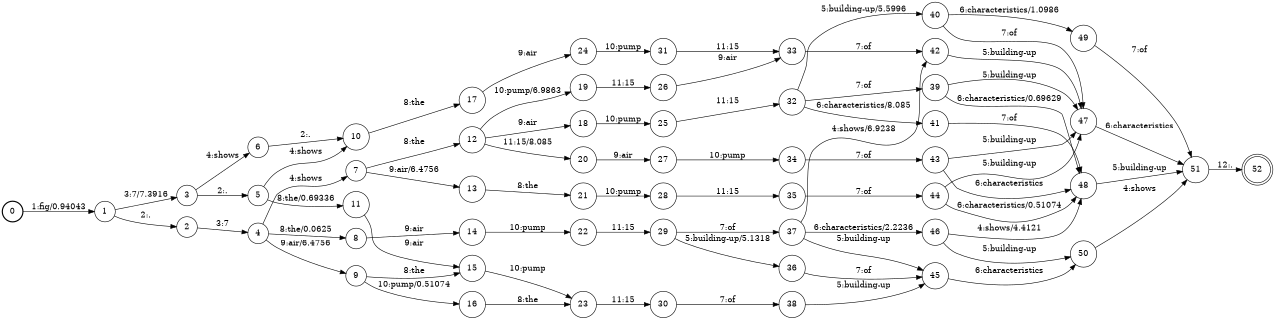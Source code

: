digraph FST {
rankdir = LR;
size = "8.5,11";
label = "";
center = 1;
orientation = Portrait;
ranksep = "0.4";
nodesep = "0.25";
0 [label = "0", shape = circle, style = bold, fontsize = 14]
	0 -> 1 [label = "1:fig/0.94043", fontsize = 14];
1 [label = "1", shape = circle, style = solid, fontsize = 14]
	1 -> 2 [label = "2:.", fontsize = 14];
	1 -> 3 [label = "3:7/7.3916", fontsize = 14];
2 [label = "2", shape = circle, style = solid, fontsize = 14]
	2 -> 4 [label = "3:7", fontsize = 14];
3 [label = "3", shape = circle, style = solid, fontsize = 14]
	3 -> 5 [label = "2:.", fontsize = 14];
	3 -> 6 [label = "4:shows", fontsize = 14];
4 [label = "4", shape = circle, style = solid, fontsize = 14]
	4 -> 7 [label = "4:shows", fontsize = 14];
	4 -> 8 [label = "8:the/0.0625", fontsize = 14];
	4 -> 9 [label = "9:air/6.4756", fontsize = 14];
5 [label = "5", shape = circle, style = solid, fontsize = 14]
	5 -> 10 [label = "4:shows", fontsize = 14];
	5 -> 11 [label = "8:the/0.69336", fontsize = 14];
6 [label = "6", shape = circle, style = solid, fontsize = 14]
	6 -> 10 [label = "2:.", fontsize = 14];
7 [label = "7", shape = circle, style = solid, fontsize = 14]
	7 -> 12 [label = "8:the", fontsize = 14];
	7 -> 13 [label = "9:air/6.4756", fontsize = 14];
8 [label = "8", shape = circle, style = solid, fontsize = 14]
	8 -> 14 [label = "9:air", fontsize = 14];
9 [label = "9", shape = circle, style = solid, fontsize = 14]
	9 -> 15 [label = "8:the", fontsize = 14];
	9 -> 16 [label = "10:pump/0.51074", fontsize = 14];
10 [label = "10", shape = circle, style = solid, fontsize = 14]
	10 -> 17 [label = "8:the", fontsize = 14];
11 [label = "11", shape = circle, style = solid, fontsize = 14]
	11 -> 15 [label = "9:air", fontsize = 14];
12 [label = "12", shape = circle, style = solid, fontsize = 14]
	12 -> 18 [label = "9:air", fontsize = 14];
	12 -> 19 [label = "10:pump/6.9863", fontsize = 14];
	12 -> 20 [label = "11:15/8.085", fontsize = 14];
13 [label = "13", shape = circle, style = solid, fontsize = 14]
	13 -> 21 [label = "8:the", fontsize = 14];
14 [label = "14", shape = circle, style = solid, fontsize = 14]
	14 -> 22 [label = "10:pump", fontsize = 14];
15 [label = "15", shape = circle, style = solid, fontsize = 14]
	15 -> 23 [label = "10:pump", fontsize = 14];
16 [label = "16", shape = circle, style = solid, fontsize = 14]
	16 -> 23 [label = "8:the", fontsize = 14];
17 [label = "17", shape = circle, style = solid, fontsize = 14]
	17 -> 24 [label = "9:air", fontsize = 14];
18 [label = "18", shape = circle, style = solid, fontsize = 14]
	18 -> 25 [label = "10:pump", fontsize = 14];
19 [label = "19", shape = circle, style = solid, fontsize = 14]
	19 -> 26 [label = "11:15", fontsize = 14];
20 [label = "20", shape = circle, style = solid, fontsize = 14]
	20 -> 27 [label = "9:air", fontsize = 14];
21 [label = "21", shape = circle, style = solid, fontsize = 14]
	21 -> 28 [label = "10:pump", fontsize = 14];
22 [label = "22", shape = circle, style = solid, fontsize = 14]
	22 -> 29 [label = "11:15", fontsize = 14];
23 [label = "23", shape = circle, style = solid, fontsize = 14]
	23 -> 30 [label = "11:15", fontsize = 14];
24 [label = "24", shape = circle, style = solid, fontsize = 14]
	24 -> 31 [label = "10:pump", fontsize = 14];
25 [label = "25", shape = circle, style = solid, fontsize = 14]
	25 -> 32 [label = "11:15", fontsize = 14];
26 [label = "26", shape = circle, style = solid, fontsize = 14]
	26 -> 33 [label = "9:air", fontsize = 14];
27 [label = "27", shape = circle, style = solid, fontsize = 14]
	27 -> 34 [label = "10:pump", fontsize = 14];
28 [label = "28", shape = circle, style = solid, fontsize = 14]
	28 -> 35 [label = "11:15", fontsize = 14];
29 [label = "29", shape = circle, style = solid, fontsize = 14]
	29 -> 36 [label = "5:building-up/5.1318", fontsize = 14];
	29 -> 37 [label = "7:of", fontsize = 14];
30 [label = "30", shape = circle, style = solid, fontsize = 14]
	30 -> 38 [label = "7:of", fontsize = 14];
31 [label = "31", shape = circle, style = solid, fontsize = 14]
	31 -> 33 [label = "11:15", fontsize = 14];
32 [label = "32", shape = circle, style = solid, fontsize = 14]
	32 -> 40 [label = "5:building-up/5.5996", fontsize = 14];
	32 -> 41 [label = "6:characteristics/8.085", fontsize = 14];
	32 -> 39 [label = "7:of", fontsize = 14];
33 [label = "33", shape = circle, style = solid, fontsize = 14]
	33 -> 42 [label = "7:of", fontsize = 14];
34 [label = "34", shape = circle, style = solid, fontsize = 14]
	34 -> 43 [label = "7:of", fontsize = 14];
35 [label = "35", shape = circle, style = solid, fontsize = 14]
	35 -> 44 [label = "7:of", fontsize = 14];
36 [label = "36", shape = circle, style = solid, fontsize = 14]
	36 -> 45 [label = "7:of", fontsize = 14];
37 [label = "37", shape = circle, style = solid, fontsize = 14]
	37 -> 42 [label = "4:shows/6.9238", fontsize = 14];
	37 -> 45 [label = "5:building-up", fontsize = 14];
	37 -> 46 [label = "6:characteristics/2.2236", fontsize = 14];
38 [label = "38", shape = circle, style = solid, fontsize = 14]
	38 -> 45 [label = "5:building-up", fontsize = 14];
39 [label = "39", shape = circle, style = solid, fontsize = 14]
	39 -> 47 [label = "5:building-up", fontsize = 14];
	39 -> 48 [label = "6:characteristics/0.69629", fontsize = 14];
40 [label = "40", shape = circle, style = solid, fontsize = 14]
	40 -> 49 [label = "6:characteristics/1.0986", fontsize = 14];
	40 -> 47 [label = "7:of", fontsize = 14];
41 [label = "41", shape = circle, style = solid, fontsize = 14]
	41 -> 48 [label = "7:of", fontsize = 14];
42 [label = "42", shape = circle, style = solid, fontsize = 14]
	42 -> 47 [label = "5:building-up", fontsize = 14];
43 [label = "43", shape = circle, style = solid, fontsize = 14]
	43 -> 47 [label = "5:building-up", fontsize = 14];
	43 -> 48 [label = "6:characteristics", fontsize = 14];
44 [label = "44", shape = circle, style = solid, fontsize = 14]
	44 -> 47 [label = "5:building-up", fontsize = 14];
	44 -> 48 [label = "6:characteristics/0.51074", fontsize = 14];
45 [label = "45", shape = circle, style = solid, fontsize = 14]
	45 -> 50 [label = "6:characteristics", fontsize = 14];
46 [label = "46", shape = circle, style = solid, fontsize = 14]
	46 -> 48 [label = "4:shows/4.4121", fontsize = 14];
	46 -> 50 [label = "5:building-up", fontsize = 14];
47 [label = "47", shape = circle, style = solid, fontsize = 14]
	47 -> 51 [label = "6:characteristics", fontsize = 14];
48 [label = "48", shape = circle, style = solid, fontsize = 14]
	48 -> 51 [label = "5:building-up", fontsize = 14];
49 [label = "49", shape = circle, style = solid, fontsize = 14]
	49 -> 51 [label = "7:of", fontsize = 14];
50 [label = "50", shape = circle, style = solid, fontsize = 14]
	50 -> 51 [label = "4:shows", fontsize = 14];
51 [label = "51", shape = circle, style = solid, fontsize = 14]
	51 -> 52 [label = "12:.", fontsize = 14];
52 [label = "52", shape = doublecircle, style = solid, fontsize = 14]
}
